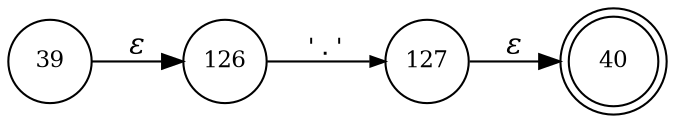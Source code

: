 digraph ATN {
rankdir=LR;
s40[fontsize=11, label="40", shape=doublecircle, fixedsize=true, width=.6];
s39[fontsize=11,label="39", shape=circle, fixedsize=true, width=.55, peripheries=1];
s126[fontsize=11,label="126", shape=circle, fixedsize=true, width=.55, peripheries=1];
s127[fontsize=11,label="127", shape=circle, fixedsize=true, width=.55, peripheries=1];
s39 -> s126 [fontname="Times-Italic", label="&epsilon;"];
s126 -> s127 [fontsize=11, fontname="Courier", arrowsize=.7, label = "'.'", arrowhead = normal];
s127 -> s40 [fontname="Times-Italic", label="&epsilon;"];
}